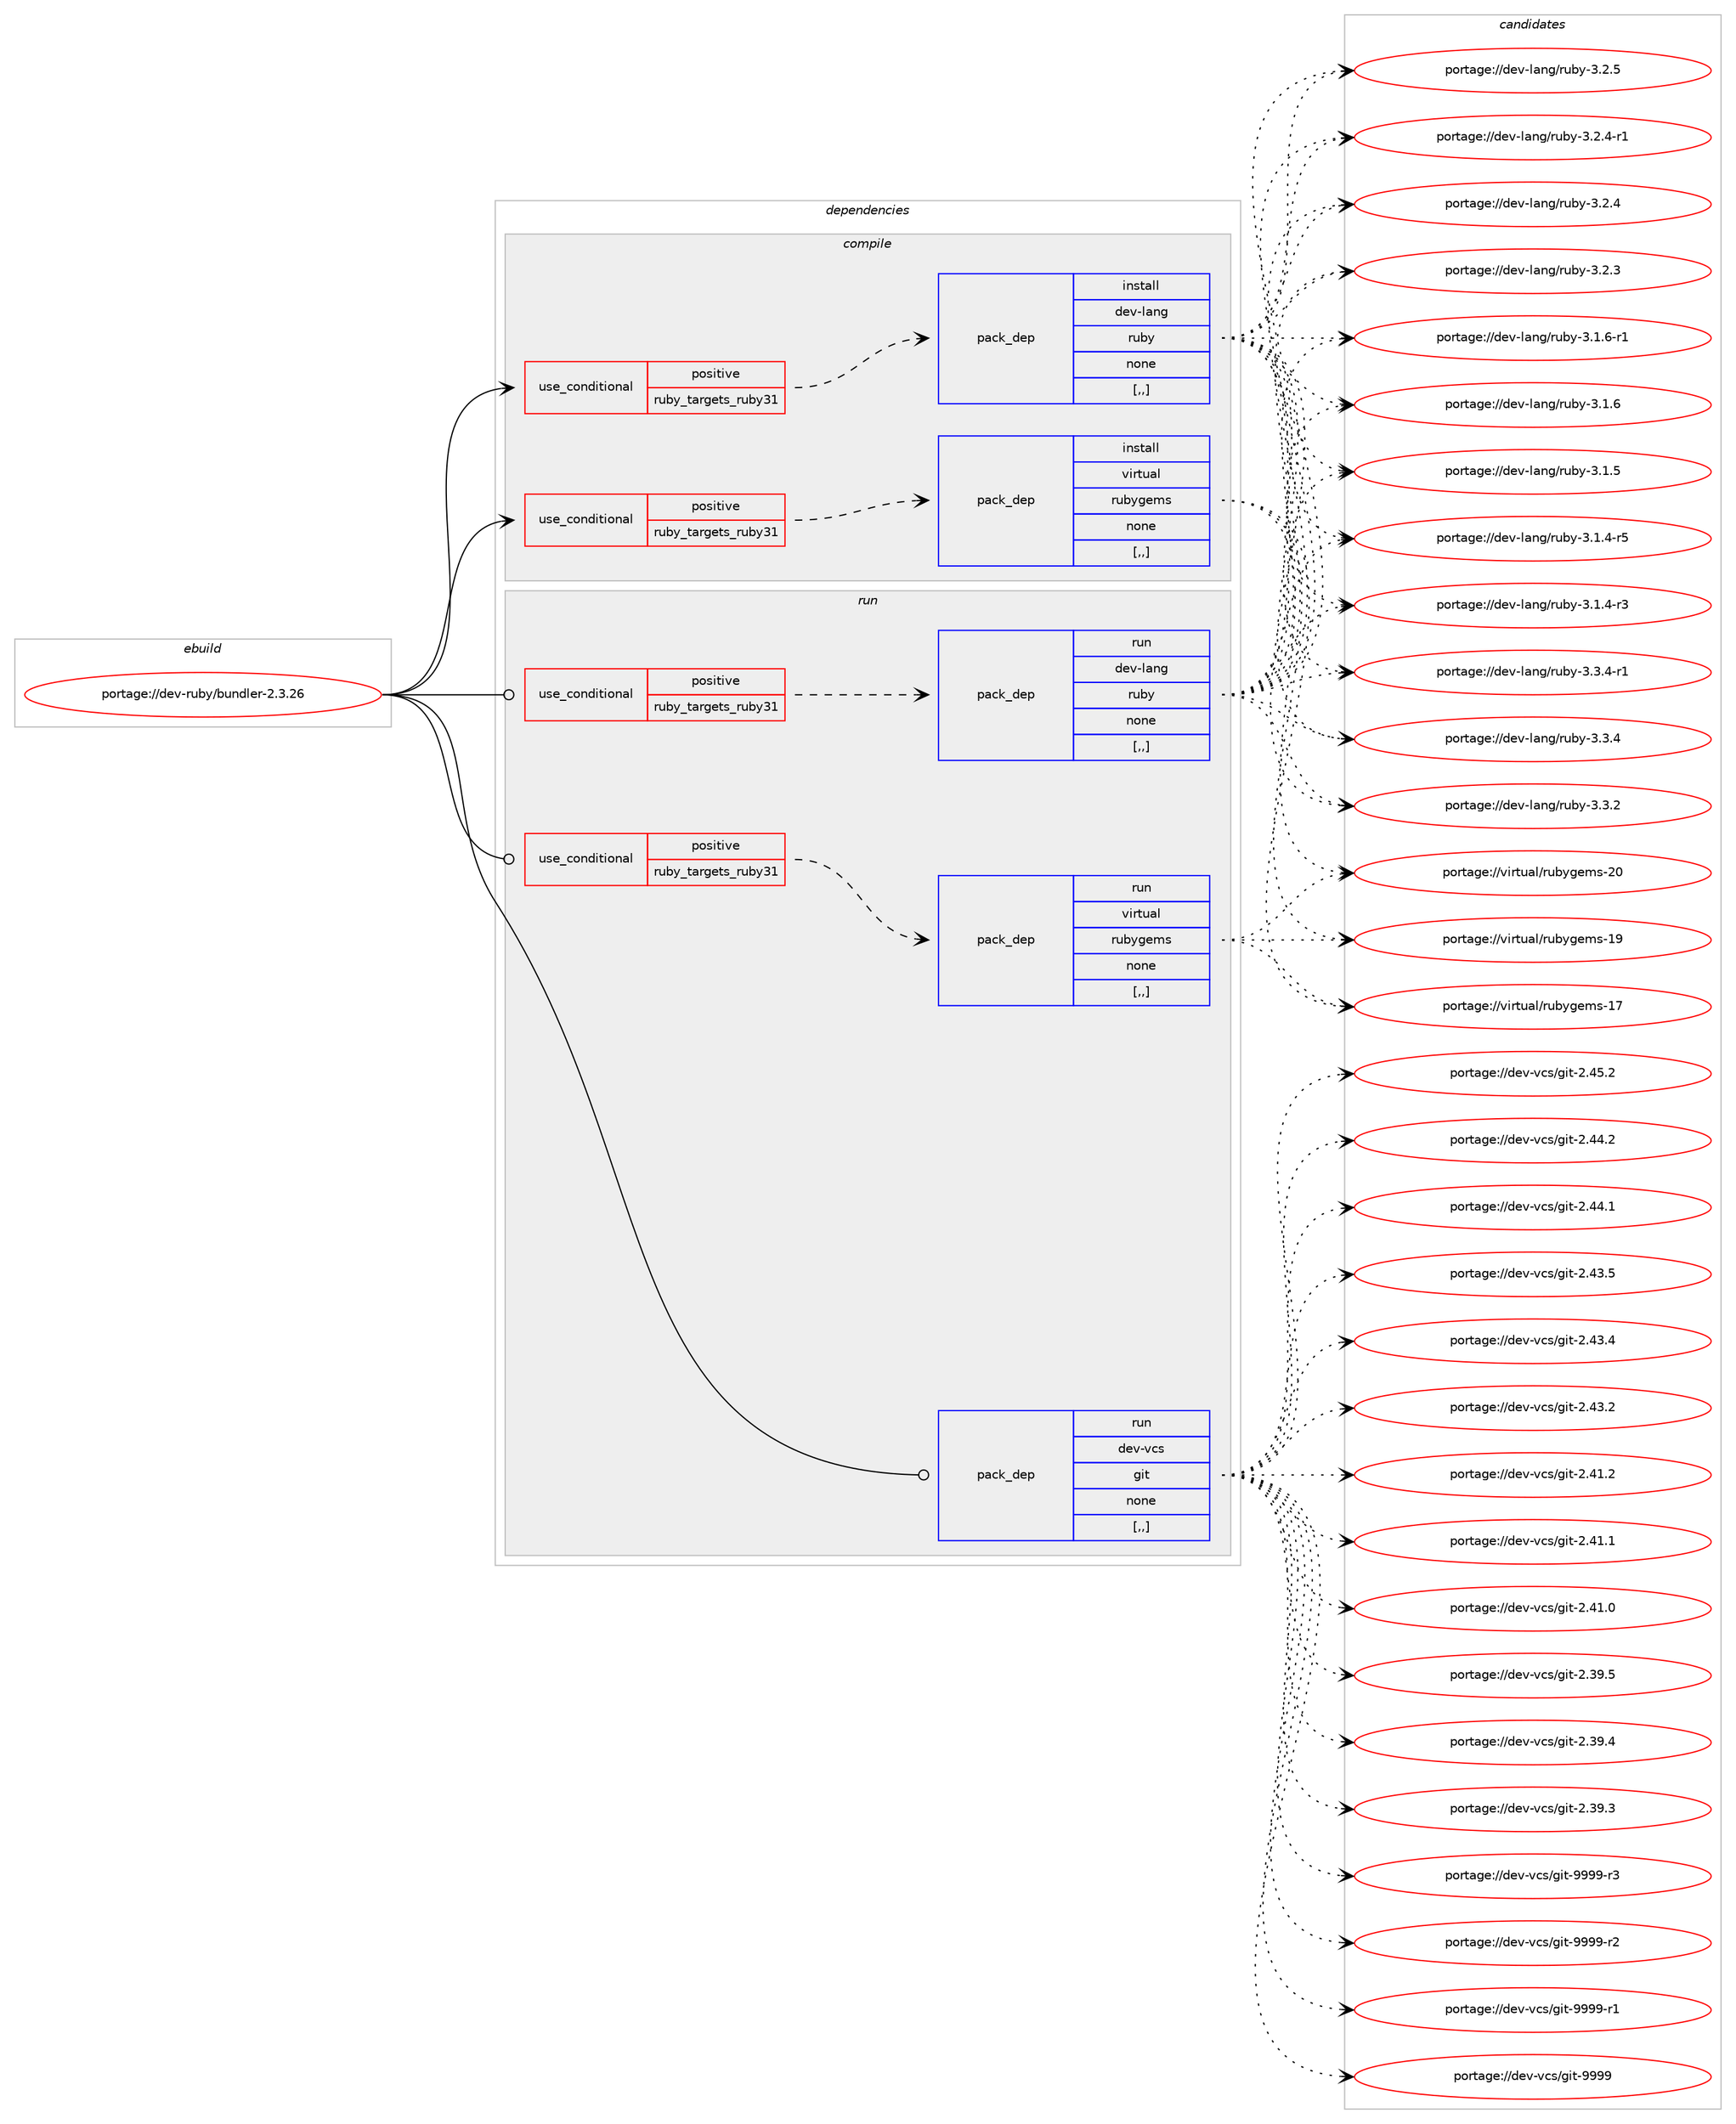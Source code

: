 digraph prolog {

# *************
# Graph options
# *************

newrank=true;
concentrate=true;
compound=true;
graph [rankdir=LR,fontname=Helvetica,fontsize=10,ranksep=1.5];#, ranksep=2.5, nodesep=0.2];
edge  [arrowhead=vee];
node  [fontname=Helvetica,fontsize=10];

# **********
# The ebuild
# **********

subgraph cluster_leftcol {
color=gray;
label=<<i>ebuild</i>>;
id [label="portage://dev-ruby/bundler-2.3.26", color=red, width=4, href="../dev-ruby/bundler-2.3.26.svg"];
}

# ****************
# The dependencies
# ****************

subgraph cluster_midcol {
color=gray;
label=<<i>dependencies</i>>;
subgraph cluster_compile {
fillcolor="#eeeeee";
style=filled;
label=<<i>compile</i>>;
subgraph cond45361 {
dependency178660 [label=<<TABLE BORDER="0" CELLBORDER="1" CELLSPACING="0" CELLPADDING="4"><TR><TD ROWSPAN="3" CELLPADDING="10">use_conditional</TD></TR><TR><TD>positive</TD></TR><TR><TD>ruby_targets_ruby31</TD></TR></TABLE>>, shape=none, color=red];
subgraph pack132007 {
dependency178661 [label=<<TABLE BORDER="0" CELLBORDER="1" CELLSPACING="0" CELLPADDING="4" WIDTH="220"><TR><TD ROWSPAN="6" CELLPADDING="30">pack_dep</TD></TR><TR><TD WIDTH="110">install</TD></TR><TR><TD>dev-lang</TD></TR><TR><TD>ruby</TD></TR><TR><TD>none</TD></TR><TR><TD>[,,]</TD></TR></TABLE>>, shape=none, color=blue];
}
dependency178660:e -> dependency178661:w [weight=20,style="dashed",arrowhead="vee"];
}
id:e -> dependency178660:w [weight=20,style="solid",arrowhead="vee"];
subgraph cond45362 {
dependency178662 [label=<<TABLE BORDER="0" CELLBORDER="1" CELLSPACING="0" CELLPADDING="4"><TR><TD ROWSPAN="3" CELLPADDING="10">use_conditional</TD></TR><TR><TD>positive</TD></TR><TR><TD>ruby_targets_ruby31</TD></TR></TABLE>>, shape=none, color=red];
subgraph pack132008 {
dependency178663 [label=<<TABLE BORDER="0" CELLBORDER="1" CELLSPACING="0" CELLPADDING="4" WIDTH="220"><TR><TD ROWSPAN="6" CELLPADDING="30">pack_dep</TD></TR><TR><TD WIDTH="110">install</TD></TR><TR><TD>virtual</TD></TR><TR><TD>rubygems</TD></TR><TR><TD>none</TD></TR><TR><TD>[,,]</TD></TR></TABLE>>, shape=none, color=blue];
}
dependency178662:e -> dependency178663:w [weight=20,style="dashed",arrowhead="vee"];
}
id:e -> dependency178662:w [weight=20,style="solid",arrowhead="vee"];
}
subgraph cluster_compileandrun {
fillcolor="#eeeeee";
style=filled;
label=<<i>compile and run</i>>;
}
subgraph cluster_run {
fillcolor="#eeeeee";
style=filled;
label=<<i>run</i>>;
subgraph cond45363 {
dependency178664 [label=<<TABLE BORDER="0" CELLBORDER="1" CELLSPACING="0" CELLPADDING="4"><TR><TD ROWSPAN="3" CELLPADDING="10">use_conditional</TD></TR><TR><TD>positive</TD></TR><TR><TD>ruby_targets_ruby31</TD></TR></TABLE>>, shape=none, color=red];
subgraph pack132009 {
dependency178665 [label=<<TABLE BORDER="0" CELLBORDER="1" CELLSPACING="0" CELLPADDING="4" WIDTH="220"><TR><TD ROWSPAN="6" CELLPADDING="30">pack_dep</TD></TR><TR><TD WIDTH="110">run</TD></TR><TR><TD>dev-lang</TD></TR><TR><TD>ruby</TD></TR><TR><TD>none</TD></TR><TR><TD>[,,]</TD></TR></TABLE>>, shape=none, color=blue];
}
dependency178664:e -> dependency178665:w [weight=20,style="dashed",arrowhead="vee"];
}
id:e -> dependency178664:w [weight=20,style="solid",arrowhead="odot"];
subgraph cond45364 {
dependency178666 [label=<<TABLE BORDER="0" CELLBORDER="1" CELLSPACING="0" CELLPADDING="4"><TR><TD ROWSPAN="3" CELLPADDING="10">use_conditional</TD></TR><TR><TD>positive</TD></TR><TR><TD>ruby_targets_ruby31</TD></TR></TABLE>>, shape=none, color=red];
subgraph pack132010 {
dependency178667 [label=<<TABLE BORDER="0" CELLBORDER="1" CELLSPACING="0" CELLPADDING="4" WIDTH="220"><TR><TD ROWSPAN="6" CELLPADDING="30">pack_dep</TD></TR><TR><TD WIDTH="110">run</TD></TR><TR><TD>virtual</TD></TR><TR><TD>rubygems</TD></TR><TR><TD>none</TD></TR><TR><TD>[,,]</TD></TR></TABLE>>, shape=none, color=blue];
}
dependency178666:e -> dependency178667:w [weight=20,style="dashed",arrowhead="vee"];
}
id:e -> dependency178666:w [weight=20,style="solid",arrowhead="odot"];
subgraph pack132011 {
dependency178668 [label=<<TABLE BORDER="0" CELLBORDER="1" CELLSPACING="0" CELLPADDING="4" WIDTH="220"><TR><TD ROWSPAN="6" CELLPADDING="30">pack_dep</TD></TR><TR><TD WIDTH="110">run</TD></TR><TR><TD>dev-vcs</TD></TR><TR><TD>git</TD></TR><TR><TD>none</TD></TR><TR><TD>[,,]</TD></TR></TABLE>>, shape=none, color=blue];
}
id:e -> dependency178668:w [weight=20,style="solid",arrowhead="odot"];
}
}

# **************
# The candidates
# **************

subgraph cluster_choices {
rank=same;
color=gray;
label=<<i>candidates</i>>;

subgraph choice132007 {
color=black;
nodesep=1;
choice100101118451089711010347114117981214551465146524511449 [label="portage://dev-lang/ruby-3.3.4-r1", color=red, width=4,href="../dev-lang/ruby-3.3.4-r1.svg"];
choice10010111845108971101034711411798121455146514652 [label="portage://dev-lang/ruby-3.3.4", color=red, width=4,href="../dev-lang/ruby-3.3.4.svg"];
choice10010111845108971101034711411798121455146514650 [label="portage://dev-lang/ruby-3.3.2", color=red, width=4,href="../dev-lang/ruby-3.3.2.svg"];
choice10010111845108971101034711411798121455146504653 [label="portage://dev-lang/ruby-3.2.5", color=red, width=4,href="../dev-lang/ruby-3.2.5.svg"];
choice100101118451089711010347114117981214551465046524511449 [label="portage://dev-lang/ruby-3.2.4-r1", color=red, width=4,href="../dev-lang/ruby-3.2.4-r1.svg"];
choice10010111845108971101034711411798121455146504652 [label="portage://dev-lang/ruby-3.2.4", color=red, width=4,href="../dev-lang/ruby-3.2.4.svg"];
choice10010111845108971101034711411798121455146504651 [label="portage://dev-lang/ruby-3.2.3", color=red, width=4,href="../dev-lang/ruby-3.2.3.svg"];
choice100101118451089711010347114117981214551464946544511449 [label="portage://dev-lang/ruby-3.1.6-r1", color=red, width=4,href="../dev-lang/ruby-3.1.6-r1.svg"];
choice10010111845108971101034711411798121455146494654 [label="portage://dev-lang/ruby-3.1.6", color=red, width=4,href="../dev-lang/ruby-3.1.6.svg"];
choice10010111845108971101034711411798121455146494653 [label="portage://dev-lang/ruby-3.1.5", color=red, width=4,href="../dev-lang/ruby-3.1.5.svg"];
choice100101118451089711010347114117981214551464946524511453 [label="portage://dev-lang/ruby-3.1.4-r5", color=red, width=4,href="../dev-lang/ruby-3.1.4-r5.svg"];
choice100101118451089711010347114117981214551464946524511451 [label="portage://dev-lang/ruby-3.1.4-r3", color=red, width=4,href="../dev-lang/ruby-3.1.4-r3.svg"];
dependency178661:e -> choice100101118451089711010347114117981214551465146524511449:w [style=dotted,weight="100"];
dependency178661:e -> choice10010111845108971101034711411798121455146514652:w [style=dotted,weight="100"];
dependency178661:e -> choice10010111845108971101034711411798121455146514650:w [style=dotted,weight="100"];
dependency178661:e -> choice10010111845108971101034711411798121455146504653:w [style=dotted,weight="100"];
dependency178661:e -> choice100101118451089711010347114117981214551465046524511449:w [style=dotted,weight="100"];
dependency178661:e -> choice10010111845108971101034711411798121455146504652:w [style=dotted,weight="100"];
dependency178661:e -> choice10010111845108971101034711411798121455146504651:w [style=dotted,weight="100"];
dependency178661:e -> choice100101118451089711010347114117981214551464946544511449:w [style=dotted,weight="100"];
dependency178661:e -> choice10010111845108971101034711411798121455146494654:w [style=dotted,weight="100"];
dependency178661:e -> choice10010111845108971101034711411798121455146494653:w [style=dotted,weight="100"];
dependency178661:e -> choice100101118451089711010347114117981214551464946524511453:w [style=dotted,weight="100"];
dependency178661:e -> choice100101118451089711010347114117981214551464946524511451:w [style=dotted,weight="100"];
}
subgraph choice132008 {
color=black;
nodesep=1;
choice118105114116117971084711411798121103101109115455048 [label="portage://virtual/rubygems-20", color=red, width=4,href="../virtual/rubygems-20.svg"];
choice118105114116117971084711411798121103101109115454957 [label="portage://virtual/rubygems-19", color=red, width=4,href="../virtual/rubygems-19.svg"];
choice118105114116117971084711411798121103101109115454955 [label="portage://virtual/rubygems-17", color=red, width=4,href="../virtual/rubygems-17.svg"];
dependency178663:e -> choice118105114116117971084711411798121103101109115455048:w [style=dotted,weight="100"];
dependency178663:e -> choice118105114116117971084711411798121103101109115454957:w [style=dotted,weight="100"];
dependency178663:e -> choice118105114116117971084711411798121103101109115454955:w [style=dotted,weight="100"];
}
subgraph choice132009 {
color=black;
nodesep=1;
choice100101118451089711010347114117981214551465146524511449 [label="portage://dev-lang/ruby-3.3.4-r1", color=red, width=4,href="../dev-lang/ruby-3.3.4-r1.svg"];
choice10010111845108971101034711411798121455146514652 [label="portage://dev-lang/ruby-3.3.4", color=red, width=4,href="../dev-lang/ruby-3.3.4.svg"];
choice10010111845108971101034711411798121455146514650 [label="portage://dev-lang/ruby-3.3.2", color=red, width=4,href="../dev-lang/ruby-3.3.2.svg"];
choice10010111845108971101034711411798121455146504653 [label="portage://dev-lang/ruby-3.2.5", color=red, width=4,href="../dev-lang/ruby-3.2.5.svg"];
choice100101118451089711010347114117981214551465046524511449 [label="portage://dev-lang/ruby-3.2.4-r1", color=red, width=4,href="../dev-lang/ruby-3.2.4-r1.svg"];
choice10010111845108971101034711411798121455146504652 [label="portage://dev-lang/ruby-3.2.4", color=red, width=4,href="../dev-lang/ruby-3.2.4.svg"];
choice10010111845108971101034711411798121455146504651 [label="portage://dev-lang/ruby-3.2.3", color=red, width=4,href="../dev-lang/ruby-3.2.3.svg"];
choice100101118451089711010347114117981214551464946544511449 [label="portage://dev-lang/ruby-3.1.6-r1", color=red, width=4,href="../dev-lang/ruby-3.1.6-r1.svg"];
choice10010111845108971101034711411798121455146494654 [label="portage://dev-lang/ruby-3.1.6", color=red, width=4,href="../dev-lang/ruby-3.1.6.svg"];
choice10010111845108971101034711411798121455146494653 [label="portage://dev-lang/ruby-3.1.5", color=red, width=4,href="../dev-lang/ruby-3.1.5.svg"];
choice100101118451089711010347114117981214551464946524511453 [label="portage://dev-lang/ruby-3.1.4-r5", color=red, width=4,href="../dev-lang/ruby-3.1.4-r5.svg"];
choice100101118451089711010347114117981214551464946524511451 [label="portage://dev-lang/ruby-3.1.4-r3", color=red, width=4,href="../dev-lang/ruby-3.1.4-r3.svg"];
dependency178665:e -> choice100101118451089711010347114117981214551465146524511449:w [style=dotted,weight="100"];
dependency178665:e -> choice10010111845108971101034711411798121455146514652:w [style=dotted,weight="100"];
dependency178665:e -> choice10010111845108971101034711411798121455146514650:w [style=dotted,weight="100"];
dependency178665:e -> choice10010111845108971101034711411798121455146504653:w [style=dotted,weight="100"];
dependency178665:e -> choice100101118451089711010347114117981214551465046524511449:w [style=dotted,weight="100"];
dependency178665:e -> choice10010111845108971101034711411798121455146504652:w [style=dotted,weight="100"];
dependency178665:e -> choice10010111845108971101034711411798121455146504651:w [style=dotted,weight="100"];
dependency178665:e -> choice100101118451089711010347114117981214551464946544511449:w [style=dotted,weight="100"];
dependency178665:e -> choice10010111845108971101034711411798121455146494654:w [style=dotted,weight="100"];
dependency178665:e -> choice10010111845108971101034711411798121455146494653:w [style=dotted,weight="100"];
dependency178665:e -> choice100101118451089711010347114117981214551464946524511453:w [style=dotted,weight="100"];
dependency178665:e -> choice100101118451089711010347114117981214551464946524511451:w [style=dotted,weight="100"];
}
subgraph choice132010 {
color=black;
nodesep=1;
choice118105114116117971084711411798121103101109115455048 [label="portage://virtual/rubygems-20", color=red, width=4,href="../virtual/rubygems-20.svg"];
choice118105114116117971084711411798121103101109115454957 [label="portage://virtual/rubygems-19", color=red, width=4,href="../virtual/rubygems-19.svg"];
choice118105114116117971084711411798121103101109115454955 [label="portage://virtual/rubygems-17", color=red, width=4,href="../virtual/rubygems-17.svg"];
dependency178667:e -> choice118105114116117971084711411798121103101109115455048:w [style=dotted,weight="100"];
dependency178667:e -> choice118105114116117971084711411798121103101109115454957:w [style=dotted,weight="100"];
dependency178667:e -> choice118105114116117971084711411798121103101109115454955:w [style=dotted,weight="100"];
}
subgraph choice132011 {
color=black;
nodesep=1;
choice10010111845118991154710310511645575757574511451 [label="portage://dev-vcs/git-9999-r3", color=red, width=4,href="../dev-vcs/git-9999-r3.svg"];
choice10010111845118991154710310511645575757574511450 [label="portage://dev-vcs/git-9999-r2", color=red, width=4,href="../dev-vcs/git-9999-r2.svg"];
choice10010111845118991154710310511645575757574511449 [label="portage://dev-vcs/git-9999-r1", color=red, width=4,href="../dev-vcs/git-9999-r1.svg"];
choice1001011184511899115471031051164557575757 [label="portage://dev-vcs/git-9999", color=red, width=4,href="../dev-vcs/git-9999.svg"];
choice10010111845118991154710310511645504652534650 [label="portage://dev-vcs/git-2.45.2", color=red, width=4,href="../dev-vcs/git-2.45.2.svg"];
choice10010111845118991154710310511645504652524650 [label="portage://dev-vcs/git-2.44.2", color=red, width=4,href="../dev-vcs/git-2.44.2.svg"];
choice10010111845118991154710310511645504652524649 [label="portage://dev-vcs/git-2.44.1", color=red, width=4,href="../dev-vcs/git-2.44.1.svg"];
choice10010111845118991154710310511645504652514653 [label="portage://dev-vcs/git-2.43.5", color=red, width=4,href="../dev-vcs/git-2.43.5.svg"];
choice10010111845118991154710310511645504652514652 [label="portage://dev-vcs/git-2.43.4", color=red, width=4,href="../dev-vcs/git-2.43.4.svg"];
choice10010111845118991154710310511645504652514650 [label="portage://dev-vcs/git-2.43.2", color=red, width=4,href="../dev-vcs/git-2.43.2.svg"];
choice10010111845118991154710310511645504652494650 [label="portage://dev-vcs/git-2.41.2", color=red, width=4,href="../dev-vcs/git-2.41.2.svg"];
choice10010111845118991154710310511645504652494649 [label="portage://dev-vcs/git-2.41.1", color=red, width=4,href="../dev-vcs/git-2.41.1.svg"];
choice10010111845118991154710310511645504652494648 [label="portage://dev-vcs/git-2.41.0", color=red, width=4,href="../dev-vcs/git-2.41.0.svg"];
choice10010111845118991154710310511645504651574653 [label="portage://dev-vcs/git-2.39.5", color=red, width=4,href="../dev-vcs/git-2.39.5.svg"];
choice10010111845118991154710310511645504651574652 [label="portage://dev-vcs/git-2.39.4", color=red, width=4,href="../dev-vcs/git-2.39.4.svg"];
choice10010111845118991154710310511645504651574651 [label="portage://dev-vcs/git-2.39.3", color=red, width=4,href="../dev-vcs/git-2.39.3.svg"];
dependency178668:e -> choice10010111845118991154710310511645575757574511451:w [style=dotted,weight="100"];
dependency178668:e -> choice10010111845118991154710310511645575757574511450:w [style=dotted,weight="100"];
dependency178668:e -> choice10010111845118991154710310511645575757574511449:w [style=dotted,weight="100"];
dependency178668:e -> choice1001011184511899115471031051164557575757:w [style=dotted,weight="100"];
dependency178668:e -> choice10010111845118991154710310511645504652534650:w [style=dotted,weight="100"];
dependency178668:e -> choice10010111845118991154710310511645504652524650:w [style=dotted,weight="100"];
dependency178668:e -> choice10010111845118991154710310511645504652524649:w [style=dotted,weight="100"];
dependency178668:e -> choice10010111845118991154710310511645504652514653:w [style=dotted,weight="100"];
dependency178668:e -> choice10010111845118991154710310511645504652514652:w [style=dotted,weight="100"];
dependency178668:e -> choice10010111845118991154710310511645504652514650:w [style=dotted,weight="100"];
dependency178668:e -> choice10010111845118991154710310511645504652494650:w [style=dotted,weight="100"];
dependency178668:e -> choice10010111845118991154710310511645504652494649:w [style=dotted,weight="100"];
dependency178668:e -> choice10010111845118991154710310511645504652494648:w [style=dotted,weight="100"];
dependency178668:e -> choice10010111845118991154710310511645504651574653:w [style=dotted,weight="100"];
dependency178668:e -> choice10010111845118991154710310511645504651574652:w [style=dotted,weight="100"];
dependency178668:e -> choice10010111845118991154710310511645504651574651:w [style=dotted,weight="100"];
}
}

}
